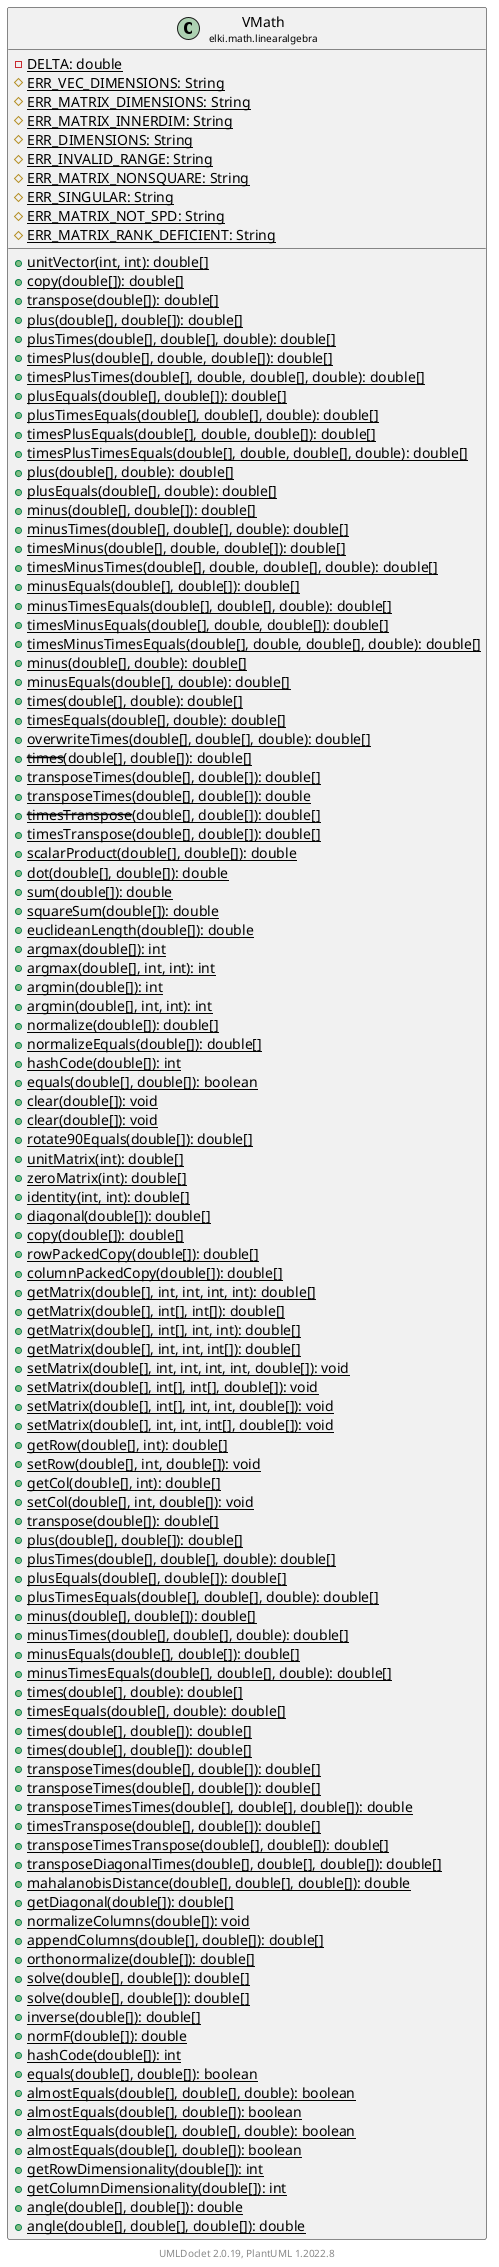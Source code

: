 @startuml
    remove .*\.(Instance|Par|Parameterizer|Factory)$
    set namespaceSeparator none
    hide empty fields
    hide empty methods

    class "<size:14>VMath\n<size:10>elki.math.linearalgebra" as elki.math.linearalgebra.VMath [[VMath.html]] {
        {static} -DELTA: double
        {static} #ERR_VEC_DIMENSIONS: String
        {static} #ERR_MATRIX_DIMENSIONS: String
        {static} #ERR_MATRIX_INNERDIM: String
        {static} #ERR_DIMENSIONS: String
        {static} #ERR_INVALID_RANGE: String
        {static} #ERR_MATRIX_NONSQUARE: String
        {static} #ERR_SINGULAR: String
        {static} #ERR_MATRIX_NOT_SPD: String
        {static} #ERR_MATRIX_RANK_DEFICIENT: String
        {static} +unitVector(int, int): double[]
        {static} +copy(double[]): double[]
        {static} +transpose(double[]): double[]
        {static} +plus(double[], double[]): double[]
        {static} +plusTimes(double[], double[], double): double[]
        {static} +timesPlus(double[], double, double[]): double[]
        {static} +timesPlusTimes(double[], double, double[], double): double[]
        {static} +plusEquals(double[], double[]): double[]
        {static} +plusTimesEquals(double[], double[], double): double[]
        {static} +timesPlusEquals(double[], double, double[]): double[]
        {static} +timesPlusTimesEquals(double[], double, double[], double): double[]
        {static} +plus(double[], double): double[]
        {static} +plusEquals(double[], double): double[]
        {static} +minus(double[], double[]): double[]
        {static} +minusTimes(double[], double[], double): double[]
        {static} +timesMinus(double[], double, double[]): double[]
        {static} +timesMinusTimes(double[], double, double[], double): double[]
        {static} +minusEquals(double[], double[]): double[]
        {static} +minusTimesEquals(double[], double[], double): double[]
        {static} +timesMinusEquals(double[], double, double[]): double[]
        {static} +timesMinusTimesEquals(double[], double, double[], double): double[]
        {static} +minus(double[], double): double[]
        {static} +minusEquals(double[], double): double[]
        {static} +times(double[], double): double[]
        {static} +timesEquals(double[], double): double[]
        {static} +overwriteTimes(double[], double[], double): double[]
        {static} +--times--(double[], double[]): double[]
        {static} +transposeTimes(double[], double[]): double[]
        {static} +transposeTimes(double[], double[]): double
        {static} +--timesTranspose--(double[], double[]): double[]
        {static} +timesTranspose(double[], double[]): double[]
        {static} +scalarProduct(double[], double[]): double
        {static} +dot(double[], double[]): double
        {static} +sum(double[]): double
        {static} +squareSum(double[]): double
        {static} +euclideanLength(double[]): double
        {static} +argmax(double[]): int
        {static} +argmax(double[], int, int): int
        {static} +argmin(double[]): int
        {static} +argmin(double[], int, int): int
        {static} +normalize(double[]): double[]
        {static} +normalizeEquals(double[]): double[]
        {static} +hashCode(double[]): int
        {static} +equals(double[], double[]): boolean
        {static} +clear(double[]): void
        {static} +clear(double[]): void
        {static} +rotate90Equals(double[]): double[]
        {static} +unitMatrix(int): double[]
        {static} +zeroMatrix(int): double[]
        {static} +identity(int, int): double[]
        {static} +diagonal(double[]): double[]
        {static} +copy(double[]): double[]
        {static} +rowPackedCopy(double[]): double[]
        {static} +columnPackedCopy(double[]): double[]
        {static} +getMatrix(double[], int, int, int, int): double[]
        {static} +getMatrix(double[], int[], int[]): double[]
        {static} +getMatrix(double[], int[], int, int): double[]
        {static} +getMatrix(double[], int, int, int[]): double[]
        {static} +setMatrix(double[], int, int, int, int, double[]): void
        {static} +setMatrix(double[], int[], int[], double[]): void
        {static} +setMatrix(double[], int[], int, int, double[]): void
        {static} +setMatrix(double[], int, int, int[], double[]): void
        {static} +getRow(double[], int): double[]
        {static} +setRow(double[], int, double[]): void
        {static} +getCol(double[], int): double[]
        {static} +setCol(double[], int, double[]): void
        {static} +transpose(double[]): double[]
        {static} +plus(double[], double[]): double[]
        {static} +plusTimes(double[], double[], double): double[]
        {static} +plusEquals(double[], double[]): double[]
        {static} +plusTimesEquals(double[], double[], double): double[]
        {static} +minus(double[], double[]): double[]
        {static} +minusTimes(double[], double[], double): double[]
        {static} +minusEquals(double[], double[]): double[]
        {static} +minusTimesEquals(double[], double[], double): double[]
        {static} +times(double[], double): double[]
        {static} +timesEquals(double[], double): double[]
        {static} +times(double[], double[]): double[]
        {static} +times(double[], double[]): double[]
        {static} +transposeTimes(double[], double[]): double[]
        {static} +transposeTimes(double[], double[]): double[]
        {static} +transposeTimesTimes(double[], double[], double[]): double
        {static} +timesTranspose(double[], double[]): double[]
        {static} +transposeTimesTranspose(double[], double[]): double[]
        {static} +transposeDiagonalTimes(double[], double[], double[]): double[]
        {static} +mahalanobisDistance(double[], double[], double[]): double
        {static} +getDiagonal(double[]): double[]
        {static} +normalizeColumns(double[]): void
        {static} +appendColumns(double[], double[]): double[]
        {static} +orthonormalize(double[]): double[]
        {static} +solve(double[], double[]): double[]
        {static} +solve(double[], double[]): double[]
        {static} +inverse(double[]): double[]
        {static} +normF(double[]): double
        {static} +hashCode(double[]): int
        {static} +equals(double[], double[]): boolean
        {static} +almostEquals(double[], double[], double): boolean
        {static} +almostEquals(double[], double[]): boolean
        {static} +almostEquals(double[], double[], double): boolean
        {static} +almostEquals(double[], double[]): boolean
        {static} +getRowDimensionality(double[]): int
        {static} +getColumnDimensionality(double[]): int
        {static} +angle(double[], double[]): double
        {static} +angle(double[], double[], double[]): double
    }

    center footer UMLDoclet 2.0.19, PlantUML 1.2022.8
@enduml
